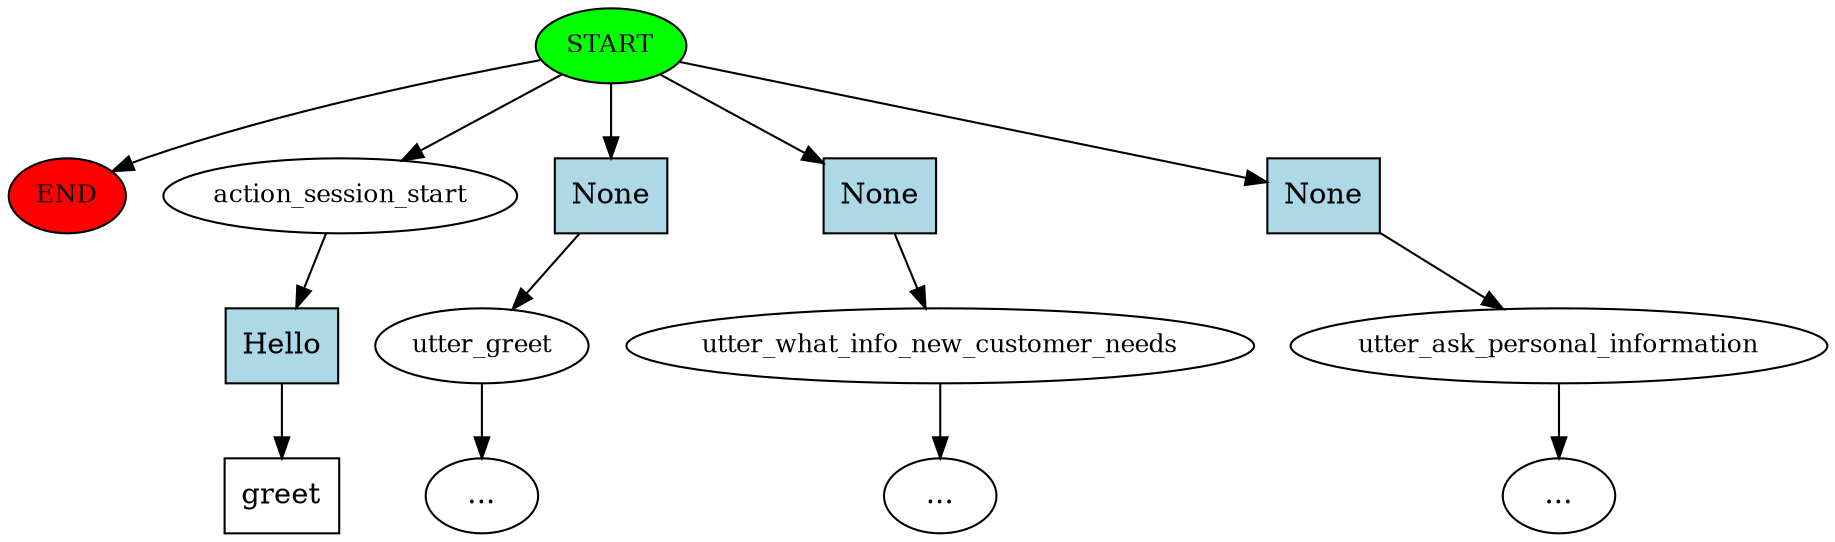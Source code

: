digraph  {
0 [class="start active", fillcolor=green, fontsize=12, label=START, style=filled];
"-1" [class=end, fillcolor=red, fontsize=12, label=END, style=filled];
1 [class="", fontsize=12, label=utter_greet];
"-4" [class=ellipsis, label="..."];
3 [class="", fontsize=12, label=utter_what_info_new_customer_needs];
"-5" [class=ellipsis, label="..."];
4 [class="", fontsize=12, label=utter_ask_personal_information];
"-7" [class=ellipsis, label="..."];
6 [class=active, fontsize=12, label=action_session_start];
7 [class="intent dashed active", label=greet, shape=rect];
8 [class=intent, fillcolor=lightblue, label=None, shape=rect, style=filled];
9 [class=intent, fillcolor=lightblue, label=None, shape=rect, style=filled];
10 [class=intent, fillcolor=lightblue, label=None, shape=rect, style=filled];
11 [class="intent active", fillcolor=lightblue, label=Hello, shape=rect, style=filled];
0 -> "-1"  [class="", key=NONE, label=""];
0 -> 6  [class=active, key=NONE, label=""];
0 -> 8  [class="", key=0];
0 -> 9  [class="", key=0];
0 -> 10  [class="", key=0];
1 -> "-4"  [class="", key=NONE, label=""];
3 -> "-5"  [class="", key=NONE, label=""];
4 -> "-7"  [class="", key=NONE, label=""];
6 -> 11  [class=active, key=0];
8 -> 1  [class="", key=0];
9 -> 3  [class="", key=0];
10 -> 4  [class="", key=0];
11 -> 7  [class=active, key=0];
}
